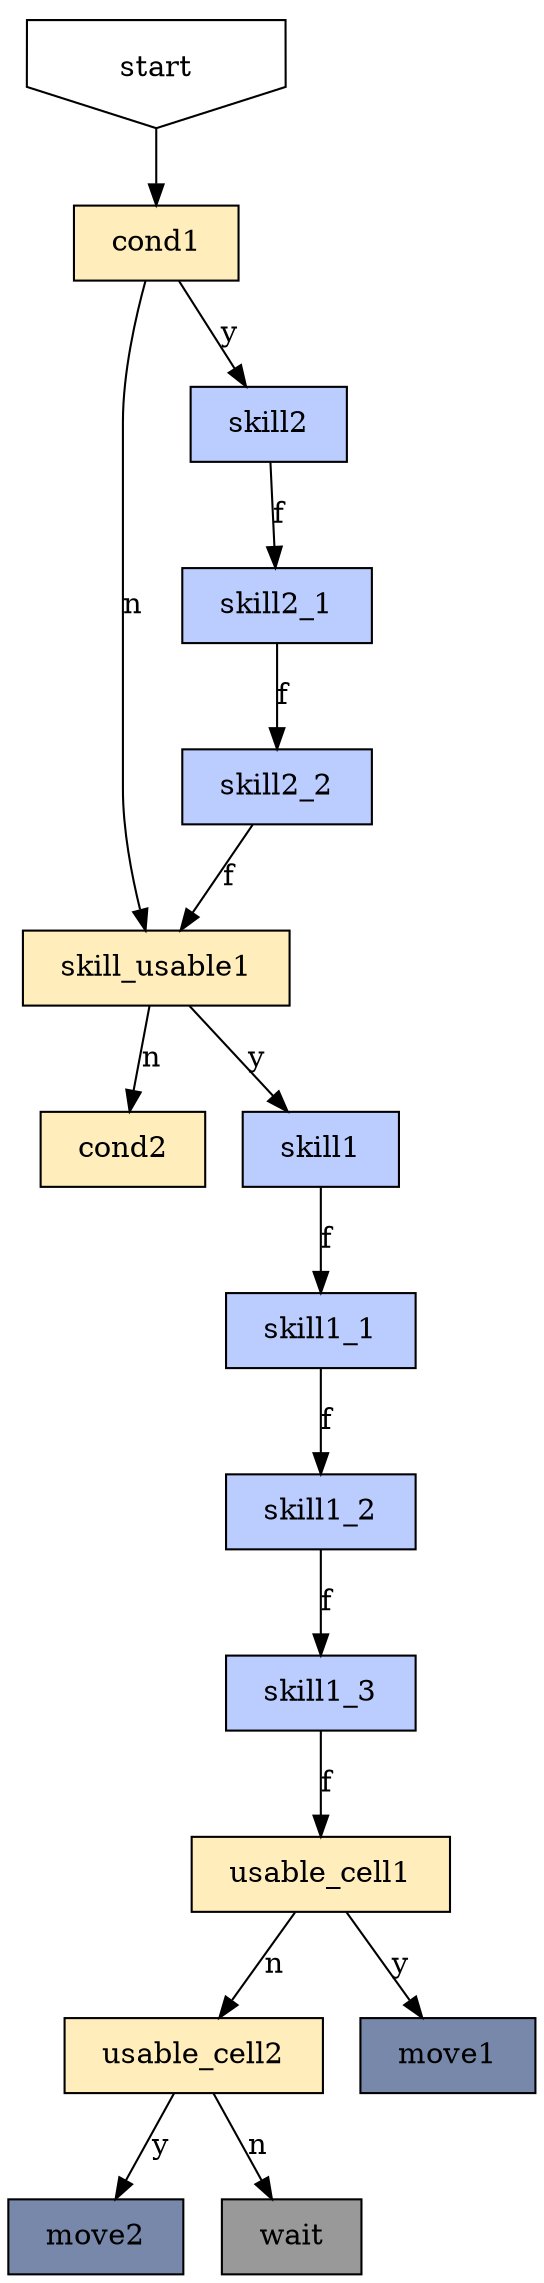 digraph {
	fixedsize=true;
	concentrate=true;
	node [shape=rect margin="0.25,0.125"];
	start [shape=invhouse];

	node [style=filled fillcolor="#FFEEBB"]; # cond
	cond1 [tooltip="hp?op=ebigger&value=25,!check?type=buff&kind=self&buff=Effect_MP_DroneM_N_11"]; # hp >= 25% and is Effect_MP_DroneM_N_11 buff not in self
	cond2 [tooltip="alive?who=team,check?type=buff&kind=self&buff=Effect_MP_CenturionCF_N_2"]; # is team alive and has Effect_MP_Chiller_N_2 buff in self
	skill_usable1 [tooltip="check?type=skill&slot=1&kind=usable"]; # active 1 usable
	usable_cell1 [tooltip="check?type=skill&slot=1&kind=movable"]; # is cell exists that can use active 1
	usable_cell2 [tooltip="check?type=skill&slot=2&kind=movable"]; # is cell exists that can use active 2

	node [fillcolor="#BBCCFF"];
	skill1 [tooltip="skill?slot=1&target=near.heavy&row=2"]; # use active 1 to near heavy first, target num > 2 in row
	skill1_1 [tooltip="skill?slot=1&target=near.light&row=2"]; # use active 1 to near light second, target num > 2 in row
	skill1_2 [tooltip="skill?slot=1&target=near.flying&row=2"]; # use active 1 to near flying third, target num > 2 in row
	skill1_3 [tooltip="skill?slot=1&target=near"]; # use active 1 to near
	skill2 [tooltip="skill?slot=2&target=heavy"]; # use active 2 to heavy first
	skill2_1 [tooltip="skill?slot=2&target=light"]; # use active 2 to light second
	skill2_2 [tooltip="skill?slot=2&target=random"]; # use active 2 to random

	node [fillcolor="#7788aa"];
	move1 [tooltip="move?slot=1"]; # move to cell that can use active 1
	move2 [tooltip="move?slot=2"]; # move to cell that can use active 2
	wait [tooltip="wait" fillcolor="#999999"]; # wait

	start -> cond1;
	cond1 -> skill2 [label="y"];
	cond1 -> skill_usable1 [label="n"];

	skill2 -> skill2_1 -> skill2_2 -> skill_usable1 [label="f"];

	skill_usable1 -> skill1 [label="y"];
	skill_usable1 -> cond2 [label="n"];

	skill1 -> skill1_1 -> skill1_2 -> skill1_3 -> usable_cell1 [label="f"];

	usable_cell1 -> move1 [label="y"];
	usable_cell1 -> usable_cell2 [label="n"];

	usable_cell2 -> move2 [label="y"];
	usable_cell2 -> wait [label="n"];
}